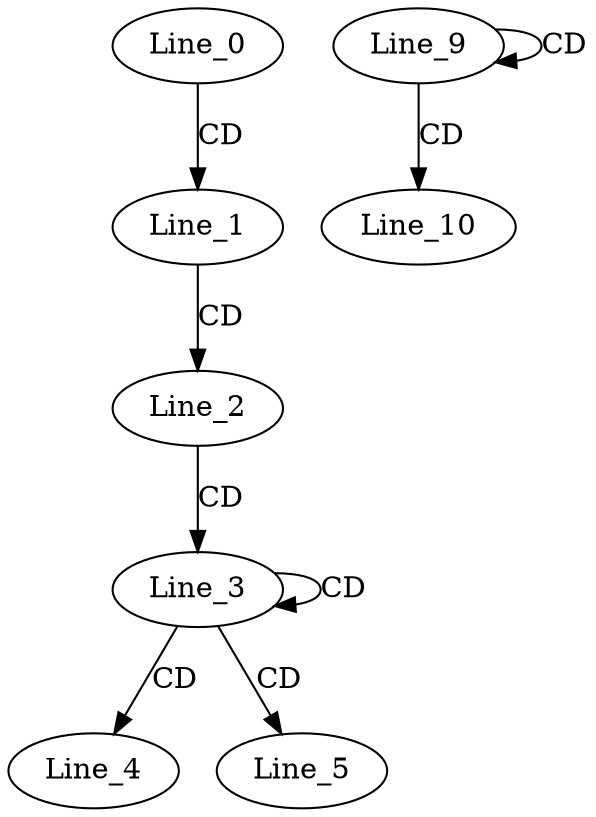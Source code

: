 digraph G {
  Line_0;
  Line_1;
  Line_2;
  Line_3;
  Line_4;
  Line_5;
  Line_9;
  Line_9;
  Line_10;
  Line_0 -> Line_1 [ label="CD" ];
  Line_1 -> Line_2 [ label="CD" ];
  Line_2 -> Line_3 [ label="CD" ];
  Line_3 -> Line_3 [ label="CD" ];
  Line_3 -> Line_4 [ label="CD" ];
  Line_3 -> Line_5 [ label="CD" ];
  Line_9 -> Line_9 [ label="CD" ];
  Line_9 -> Line_10 [ label="CD" ];
}
